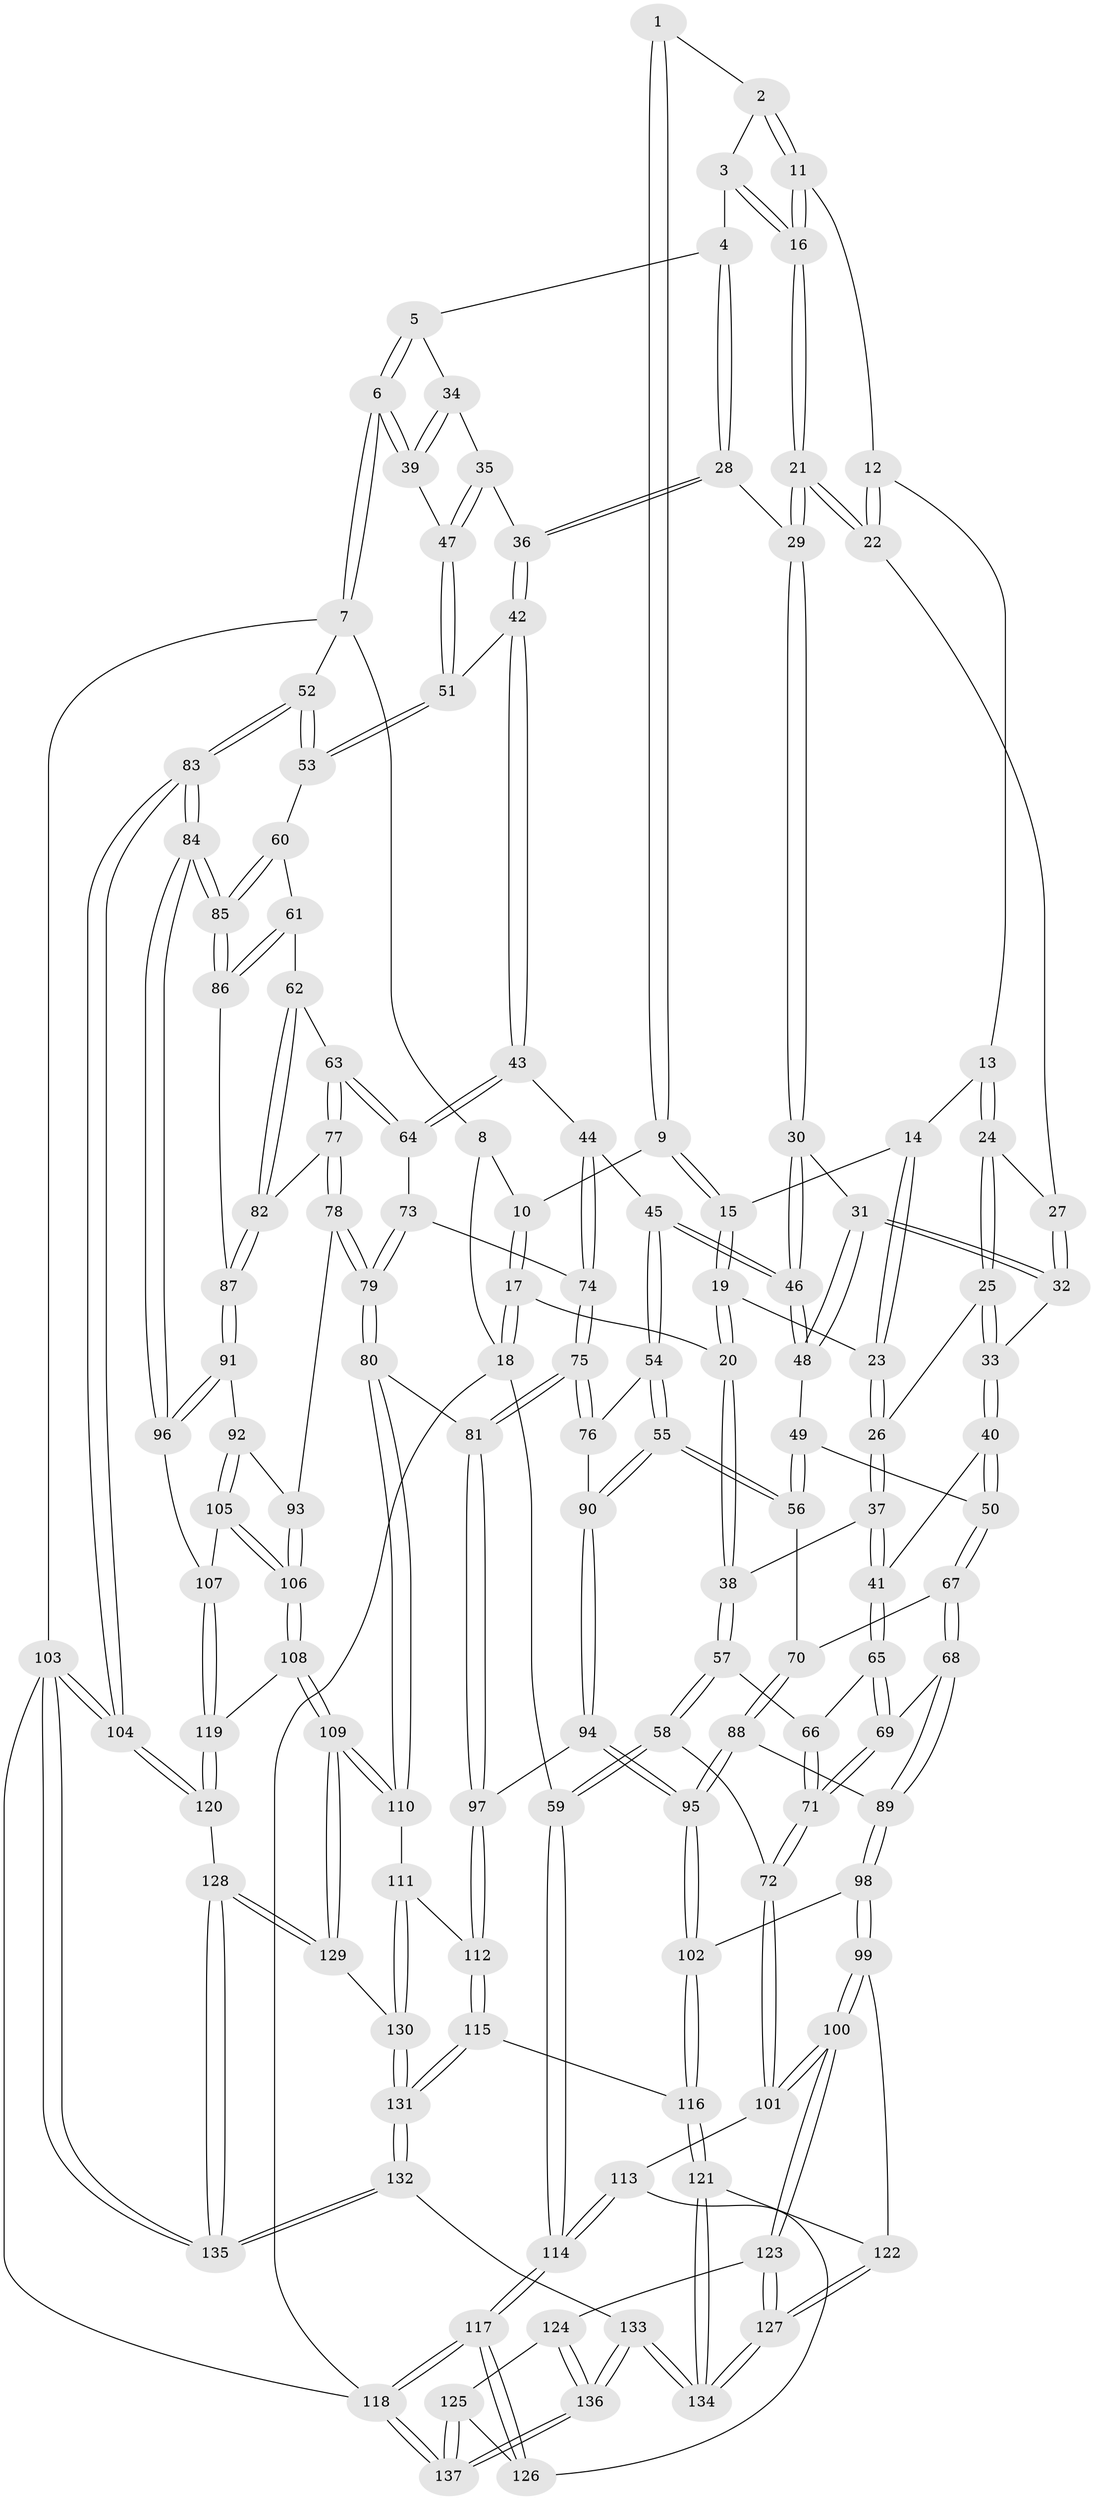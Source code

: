 // coarse degree distribution, {4: 0.44047619047619047, 5: 0.32142857142857145, 7: 0.011904761904761904, 6: 0.08333333333333333, 3: 0.14285714285714285}
// Generated by graph-tools (version 1.1) at 2025/42/03/06/25 10:42:36]
// undirected, 137 vertices, 339 edges
graph export_dot {
graph [start="1"]
  node [color=gray90,style=filled];
  1 [pos="+0.28301687226017175+0"];
  2 [pos="+0.32026553953530174+0"];
  3 [pos="+0.5102150558975334+0"];
  4 [pos="+1+0"];
  5 [pos="+1+0"];
  6 [pos="+1+0"];
  7 [pos="+1+0"];
  8 [pos="+0.06044313517109475+0"];
  9 [pos="+0.1782109821169027+0.08280094991329257"];
  10 [pos="+0.08204816735737668+0.07432000207266198"];
  11 [pos="+0.3264831104434253+0.09216400904664417"];
  12 [pos="+0.31461913531865404+0.11620345309946824"];
  13 [pos="+0.30648424223726595+0.12656447243067856"];
  14 [pos="+0.27831980358311253+0.1295276794544241"];
  15 [pos="+0.19097892058703322+0.10597604915753893"];
  16 [pos="+0.5200092807219866+0.10649833485002441"];
  17 [pos="+0+0.2272209409043912"];
  18 [pos="+0+0.22182666919135324"];
  19 [pos="+0.16119934800997127+0.1768189577313105"];
  20 [pos="+0+0.25542911737982066"];
  21 [pos="+0.5332649580499338+0.14395593842598925"];
  22 [pos="+0.44308520301725024+0.1763621964829281"];
  23 [pos="+0.2194618604703351+0.2216965498423934"];
  24 [pos="+0.32691554432576747+0.1977235347030411"];
  25 [pos="+0.3155858535174406+0.24543936052536575"];
  26 [pos="+0.23056546769861885+0.2521149744945735"];
  27 [pos="+0.4133205616209204+0.19806837735822244"];
  28 [pos="+0.6324450307034137+0.1773397303052875"];
  29 [pos="+0.5649782511014926+0.17821029088018464"];
  30 [pos="+0.5427316436374682+0.24724211148059191"];
  31 [pos="+0.4318420232485559+0.31240900989937215"];
  32 [pos="+0.3975752588415859+0.29464668901836316"];
  33 [pos="+0.34340779259352533+0.2902282380121623"];
  34 [pos="+0.8283059077333482+0.19062826381740125"];
  35 [pos="+0.7594342034834478+0.2560495335813513"];
  36 [pos="+0.7418845528688944+0.264001826376425"];
  37 [pos="+0.18126513402753344+0.32968582486489995"];
  38 [pos="+0.10450586201469275+0.3408412858278223"];
  39 [pos="+0.9267406749892781+0.29775989901969047"];
  40 [pos="+0.28551523280919955+0.38756452172845296"];
  41 [pos="+0.28262374423095254+0.3873758540511864"];
  42 [pos="+0.7307372181932685+0.3577489274563876"];
  43 [pos="+0.7109708756886707+0.4021875508132174"];
  44 [pos="+0.6335664735488737+0.423831973690485"];
  45 [pos="+0.6114198800841809+0.42657774844848945"];
  46 [pos="+0.5920979783763368+0.4013758045367017"];
  47 [pos="+0.919501811187729+0.3275124133404196"];
  48 [pos="+0.4363631254333993+0.37368603629002484"];
  49 [pos="+0.43483372519283703+0.37647434239742467"];
  50 [pos="+0.30975872918997666+0.4104636549244612"];
  51 [pos="+0.9249035306434875+0.3591517366841505"];
  52 [pos="+1+0.4473195889264713"];
  53 [pos="+0.9695053042854448+0.4391992978706568"];
  54 [pos="+0.6059000485099082+0.4348768723641443"];
  55 [pos="+0.44480584731988426+0.5330432261540557"];
  56 [pos="+0.44457311980291014+0.5329338015985499"];
  57 [pos="+0.10855732084012878+0.4424357423486674"];
  58 [pos="+0+0.5617862873377801"];
  59 [pos="+0+0.569730758299996"];
  60 [pos="+0.9532917959176591+0.4524966993425826"];
  61 [pos="+0.9318871528199092+0.4647440610565791"];
  62 [pos="+0.8783451779865988+0.4762164957582899"];
  63 [pos="+0.8142968558402834+0.4809737092250621"];
  64 [pos="+0.7607921082770426+0.4519651718351326"];
  65 [pos="+0.23109319210977403+0.4477492414916305"];
  66 [pos="+0.13700864831534423+0.46189275946636776"];
  67 [pos="+0.3537962001065124+0.5260020253418808"];
  68 [pos="+0.24559645020888426+0.5908550004463436"];
  69 [pos="+0.24493918153298364+0.5908404282051112"];
  70 [pos="+0.3827601484947479+0.5309630878977654"];
  71 [pos="+0.2229055749576178+0.5953593401772732"];
  72 [pos="+0.14379443360044114+0.6550669520223876"];
  73 [pos="+0.7260680261454855+0.5319328120238094"];
  74 [pos="+0.6883386884107394+0.544265944854568"];
  75 [pos="+0.6586159821080166+0.6394087686684099"];
  76 [pos="+0.6185123903180616+0.5788754910969514"];
  77 [pos="+0.7907616964181875+0.5920547723483109"];
  78 [pos="+0.7557805909537005+0.6446831298930868"];
  79 [pos="+0.743928703688233+0.6465504854436283"];
  80 [pos="+0.7092156613178139+0.6597662366226641"];
  81 [pos="+0.6656303933891419+0.6578611620595755"];
  82 [pos="+0.856150418350063+0.5899199497382646"];
  83 [pos="+1+0.7395214205210364"];
  84 [pos="+1+0.7143447306684841"];
  85 [pos="+0.9733351030652537+0.6262665812055982"];
  86 [pos="+0.905268368893471+0.6020723126234969"];
  87 [pos="+0.89283929808226+0.6121442291048512"];
  88 [pos="+0.3661670852002141+0.6548885921796762"];
  89 [pos="+0.29433511551490127+0.6562906780640558"];
  90 [pos="+0.46657467222387683+0.57797957594848"];
  91 [pos="+0.8738050748033175+0.6678360678103367"];
  92 [pos="+0.8484873284185634+0.6771716590094213"];
  93 [pos="+0.7913362337889549+0.6639857045000417"];
  94 [pos="+0.48004889947245194+0.6629678975524856"];
  95 [pos="+0.44884773172269227+0.7117844370009896"];
  96 [pos="+1+0.7234472244309823"];
  97 [pos="+0.6332227614868603+0.6856321642416577"];
  98 [pos="+0.32503195197313334+0.7597317044636097"];
  99 [pos="+0.30564849431242613+0.7823153739168593"];
  100 [pos="+0.2529081000373339+0.7978410047075772"];
  101 [pos="+0.1420831242091877+0.6784497566356357"];
  102 [pos="+0.4416564989811193+0.7335604188913875"];
  103 [pos="+1+1"];
  104 [pos="+1+1"];
  105 [pos="+0.8597558623086066+0.7648279199674887"];
  106 [pos="+0.8079916102675304+0.8051235156608182"];
  107 [pos="+0.9297066171454079+0.7742385943655974"];
  108 [pos="+0.8008151396235191+0.815241884679507"];
  109 [pos="+0.7779407795150568+0.8291177727201557"];
  110 [pos="+0.7617004934669217+0.821493865467327"];
  111 [pos="+0.6480448505441053+0.8318679371336858"];
  112 [pos="+0.6108816917114682+0.817951120967852"];
  113 [pos="+0.07701817937408806+0.7647981383479092"];
  114 [pos="+0+0.769233937280048"];
  115 [pos="+0.5559224382964447+0.8489194978739755"];
  116 [pos="+0.4926168962220766+0.8316639488302696"];
  117 [pos="+0+1"];
  118 [pos="+0+1"];
  119 [pos="+0.9121271342534546+0.855318418844259"];
  120 [pos="+0.9347426307418157+0.9124537785306439"];
  121 [pos="+0.43008157148629894+0.8873008951956137"];
  122 [pos="+0.324987642340695+0.8137304716365278"];
  123 [pos="+0.20363811459056066+0.8845786812185479"];
  124 [pos="+0.19849730891319545+0.8880696861810058"];
  125 [pos="+0.19716323638388983+0.8884843422936989"];
  126 [pos="+0.1198603805818542+0.8856961927961592"];
  127 [pos="+0.33213149696072514+0.9304494392535098"];
  128 [pos="+0.8199350482923148+0.9370289727752563"];
  129 [pos="+0.7851219443107976+0.8861519123674217"];
  130 [pos="+0.691378612034835+0.9364119776642728"];
  131 [pos="+0.6059789675170987+1"];
  132 [pos="+0.6054064359613789+1"];
  133 [pos="+0.4067986706624113+1"];
  134 [pos="+0.3850923683712945+0.9792176122730216"];
  135 [pos="+0.7355308584031969+1"];
  136 [pos="+0.3975384637921624+1"];
  137 [pos="+0.157426409232477+1"];
  1 -- 2;
  1 -- 9;
  1 -- 9;
  2 -- 3;
  2 -- 11;
  2 -- 11;
  3 -- 4;
  3 -- 16;
  3 -- 16;
  4 -- 5;
  4 -- 28;
  4 -- 28;
  5 -- 6;
  5 -- 6;
  5 -- 34;
  6 -- 7;
  6 -- 7;
  6 -- 39;
  6 -- 39;
  7 -- 8;
  7 -- 52;
  7 -- 103;
  8 -- 10;
  8 -- 18;
  9 -- 10;
  9 -- 15;
  9 -- 15;
  10 -- 17;
  10 -- 17;
  11 -- 12;
  11 -- 16;
  11 -- 16;
  12 -- 13;
  12 -- 22;
  12 -- 22;
  13 -- 14;
  13 -- 24;
  13 -- 24;
  14 -- 15;
  14 -- 23;
  14 -- 23;
  15 -- 19;
  15 -- 19;
  16 -- 21;
  16 -- 21;
  17 -- 18;
  17 -- 18;
  17 -- 20;
  18 -- 59;
  18 -- 118;
  19 -- 20;
  19 -- 20;
  19 -- 23;
  20 -- 38;
  20 -- 38;
  21 -- 22;
  21 -- 22;
  21 -- 29;
  21 -- 29;
  22 -- 27;
  23 -- 26;
  23 -- 26;
  24 -- 25;
  24 -- 25;
  24 -- 27;
  25 -- 26;
  25 -- 33;
  25 -- 33;
  26 -- 37;
  26 -- 37;
  27 -- 32;
  27 -- 32;
  28 -- 29;
  28 -- 36;
  28 -- 36;
  29 -- 30;
  29 -- 30;
  30 -- 31;
  30 -- 46;
  30 -- 46;
  31 -- 32;
  31 -- 32;
  31 -- 48;
  31 -- 48;
  32 -- 33;
  33 -- 40;
  33 -- 40;
  34 -- 35;
  34 -- 39;
  34 -- 39;
  35 -- 36;
  35 -- 47;
  35 -- 47;
  36 -- 42;
  36 -- 42;
  37 -- 38;
  37 -- 41;
  37 -- 41;
  38 -- 57;
  38 -- 57;
  39 -- 47;
  40 -- 41;
  40 -- 50;
  40 -- 50;
  41 -- 65;
  41 -- 65;
  42 -- 43;
  42 -- 43;
  42 -- 51;
  43 -- 44;
  43 -- 64;
  43 -- 64;
  44 -- 45;
  44 -- 74;
  44 -- 74;
  45 -- 46;
  45 -- 46;
  45 -- 54;
  45 -- 54;
  46 -- 48;
  46 -- 48;
  47 -- 51;
  47 -- 51;
  48 -- 49;
  49 -- 50;
  49 -- 56;
  49 -- 56;
  50 -- 67;
  50 -- 67;
  51 -- 53;
  51 -- 53;
  52 -- 53;
  52 -- 53;
  52 -- 83;
  52 -- 83;
  53 -- 60;
  54 -- 55;
  54 -- 55;
  54 -- 76;
  55 -- 56;
  55 -- 56;
  55 -- 90;
  55 -- 90;
  56 -- 70;
  57 -- 58;
  57 -- 58;
  57 -- 66;
  58 -- 59;
  58 -- 59;
  58 -- 72;
  59 -- 114;
  59 -- 114;
  60 -- 61;
  60 -- 85;
  60 -- 85;
  61 -- 62;
  61 -- 86;
  61 -- 86;
  62 -- 63;
  62 -- 82;
  62 -- 82;
  63 -- 64;
  63 -- 64;
  63 -- 77;
  63 -- 77;
  64 -- 73;
  65 -- 66;
  65 -- 69;
  65 -- 69;
  66 -- 71;
  66 -- 71;
  67 -- 68;
  67 -- 68;
  67 -- 70;
  68 -- 69;
  68 -- 89;
  68 -- 89;
  69 -- 71;
  69 -- 71;
  70 -- 88;
  70 -- 88;
  71 -- 72;
  71 -- 72;
  72 -- 101;
  72 -- 101;
  73 -- 74;
  73 -- 79;
  73 -- 79;
  74 -- 75;
  74 -- 75;
  75 -- 76;
  75 -- 76;
  75 -- 81;
  75 -- 81;
  76 -- 90;
  77 -- 78;
  77 -- 78;
  77 -- 82;
  78 -- 79;
  78 -- 79;
  78 -- 93;
  79 -- 80;
  79 -- 80;
  80 -- 81;
  80 -- 110;
  80 -- 110;
  81 -- 97;
  81 -- 97;
  82 -- 87;
  82 -- 87;
  83 -- 84;
  83 -- 84;
  83 -- 104;
  83 -- 104;
  84 -- 85;
  84 -- 85;
  84 -- 96;
  84 -- 96;
  85 -- 86;
  85 -- 86;
  86 -- 87;
  87 -- 91;
  87 -- 91;
  88 -- 89;
  88 -- 95;
  88 -- 95;
  89 -- 98;
  89 -- 98;
  90 -- 94;
  90 -- 94;
  91 -- 92;
  91 -- 96;
  91 -- 96;
  92 -- 93;
  92 -- 105;
  92 -- 105;
  93 -- 106;
  93 -- 106;
  94 -- 95;
  94 -- 95;
  94 -- 97;
  95 -- 102;
  95 -- 102;
  96 -- 107;
  97 -- 112;
  97 -- 112;
  98 -- 99;
  98 -- 99;
  98 -- 102;
  99 -- 100;
  99 -- 100;
  99 -- 122;
  100 -- 101;
  100 -- 101;
  100 -- 123;
  100 -- 123;
  101 -- 113;
  102 -- 116;
  102 -- 116;
  103 -- 104;
  103 -- 104;
  103 -- 135;
  103 -- 135;
  103 -- 118;
  104 -- 120;
  104 -- 120;
  105 -- 106;
  105 -- 106;
  105 -- 107;
  106 -- 108;
  106 -- 108;
  107 -- 119;
  107 -- 119;
  108 -- 109;
  108 -- 109;
  108 -- 119;
  109 -- 110;
  109 -- 110;
  109 -- 129;
  109 -- 129;
  110 -- 111;
  111 -- 112;
  111 -- 130;
  111 -- 130;
  112 -- 115;
  112 -- 115;
  113 -- 114;
  113 -- 114;
  113 -- 126;
  114 -- 117;
  114 -- 117;
  115 -- 116;
  115 -- 131;
  115 -- 131;
  116 -- 121;
  116 -- 121;
  117 -- 118;
  117 -- 118;
  117 -- 126;
  117 -- 126;
  118 -- 137;
  118 -- 137;
  119 -- 120;
  119 -- 120;
  120 -- 128;
  121 -- 122;
  121 -- 134;
  121 -- 134;
  122 -- 127;
  122 -- 127;
  123 -- 124;
  123 -- 127;
  123 -- 127;
  124 -- 125;
  124 -- 136;
  124 -- 136;
  125 -- 126;
  125 -- 137;
  125 -- 137;
  127 -- 134;
  127 -- 134;
  128 -- 129;
  128 -- 129;
  128 -- 135;
  128 -- 135;
  129 -- 130;
  130 -- 131;
  130 -- 131;
  131 -- 132;
  131 -- 132;
  132 -- 133;
  132 -- 135;
  132 -- 135;
  133 -- 134;
  133 -- 134;
  133 -- 136;
  133 -- 136;
  136 -- 137;
  136 -- 137;
}
